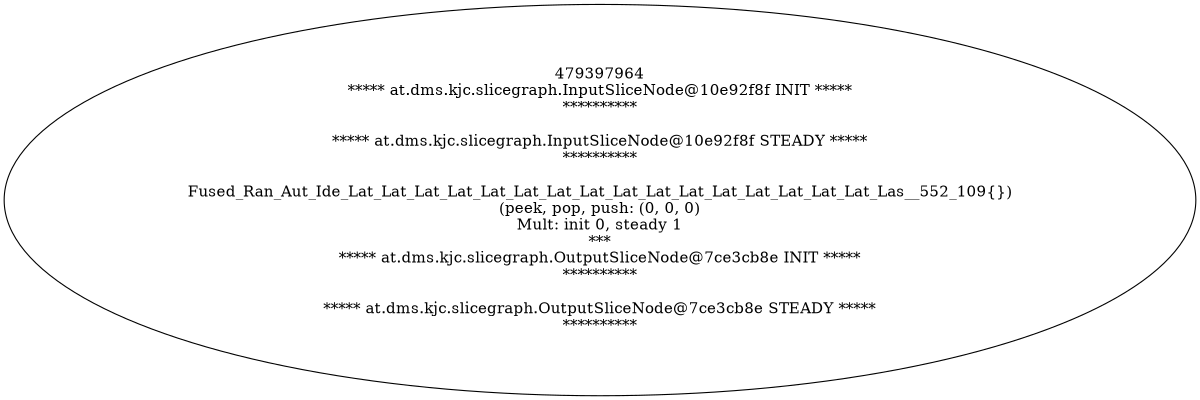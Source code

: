 digraph Flattend {
size = "8, 10.5";
479397964 [ label="479397964\n***** at.dms.kjc.slicegraph.InputSliceNode@10e92f8f INIT *****\n**********\n\n***** at.dms.kjc.slicegraph.InputSliceNode@10e92f8f STEADY *****\n**********\n\nFused_Ran_Aut_Ide_Lat_Lat_Lat_Lat_Lat_Lat_Lat_Lat_Lat_Lat_Lat_Lat_Lat_Lat_Lat_Lat_Las__552_109{})\n(peek, pop, push: (0, 0, 0)\nMult: init 0, steady 1\n *** \n***** at.dms.kjc.slicegraph.OutputSliceNode@7ce3cb8e INIT *****\n**********\n\n***** at.dms.kjc.slicegraph.OutputSliceNode@7ce3cb8e STEADY *****\n**********\n" ];
}
